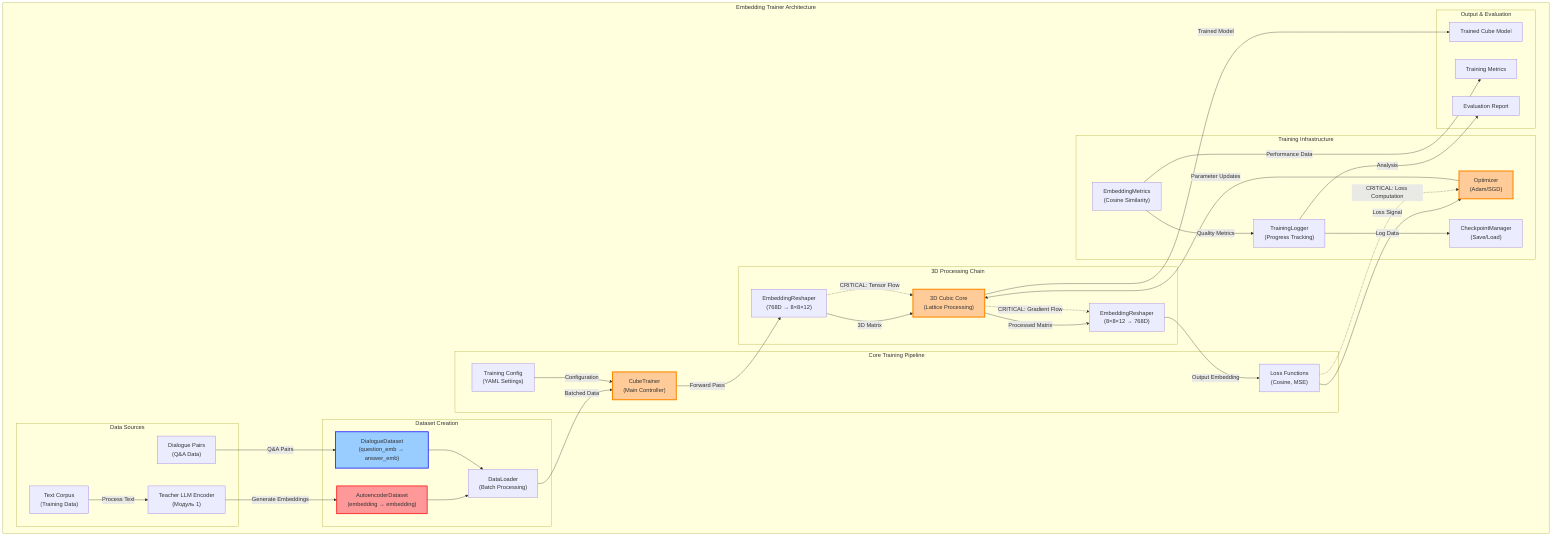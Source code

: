 graph TD
    subgraph "Embedding Trainer Architecture"
        subgraph "Data Sources"
            A1["Teacher LLM Encoder<br/>(Модуль 1)"]
            A2["Text Corpus<br/>(Training Data)"]
            A3["Dialogue Pairs<br/>(Q&A Data)"]
        end

        subgraph "Dataset Creation"
            B1["AutoencoderDataset<br/>(embedding → embedding)"]
            B2["DialogueDataset<br/>(question_emb → answer_emb)"]
            B3["DataLoader<br/>(Batch Processing)"]
        end

        subgraph "Core Training Pipeline"
            C1["CubeTrainer<br/>(Main Controller)"]
            C2["Training Config<br/>(YAML Settings)"]
            C3["Loss Functions<br/>(Cosine, MSE)"]
        end

        subgraph "3D Processing Chain"
            D1["EmbeddingReshaper<br/>(768D → 8×8×12)"]
            D2["3D Cubic Core<br/>(Lattice Processing)"]
            D3["EmbeddingReshaper<br/>(8×8×12 → 768D)"]
        end

        subgraph "Training Infrastructure"
            E1["Optimizer<br/>(Adam/SGD)"]
            E2["EmbeddingMetrics<br/>(Cosine Similarity)"]
            E3["TrainingLogger<br/>(Progress Tracking)"]
            E4["CheckpointManager<br/>(Save/Load)"]
        end

        subgraph "Output & Evaluation"
            F1["Trained Cube Model"]
            F2["Training Metrics"]
            F3["Evaluation Report"]
        end
    end

    %% Data Flow
    A1 -->|"Generate Embeddings"| B1
    A2 -->|"Process Text"| A1
    A3 -->|"Q&A Pairs"| B2
    
    B1 --> B3
    B2 --> B3
    B3 -->|"Batched Data"| C1
    
    C2 -->|"Configuration"| C1
    C1 -->|"Forward Pass"| D1
    D1 -->|"3D Matrix"| D2
    D2 -->|"Processed Matrix"| D3
    D3 -->|"Output Embedding"| C3
    
    C3 -->|"Loss Signal"| E1
    E1 -->|"Parameter Updates"| D2
    E2 -->|"Quality Metrics"| E3
    E3 -->|"Log Data"| E4
    
    D2 -->|"Trained Model"| F1
    E2 -->|"Performance Data"| F2
    E3 -->|"Analysis"| F3

    %% Critical Path (Training Loop)
    D1 -.->|"CRITICAL: Tensor Flow"| D2
    D2 -.->|"CRITICAL: Gradient Flow"| D3
    C3 -.->|"CRITICAL: Loss Computation"| E1

    %% Training Modes
    classDef autoencoderMode fill:#ff9999,stroke:#ff0000,stroke-width:2px
    classDef dialogueMode fill:#99ccff,stroke:#0000ff,stroke-width:2px
    classDef trainingCore fill:#ffcc99,stroke:#ff8800,stroke-width:3px
    
    class B1 autoencoderMode
    class B2 dialogueMode
    class C1,D2,E1 trainingCore